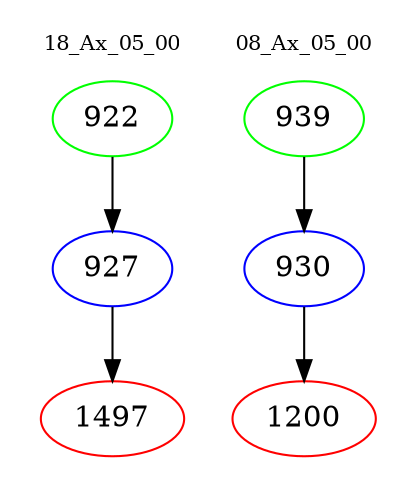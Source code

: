 digraph{
subgraph cluster_0 {
color = white
label = "18_Ax_05_00";
fontsize=10;
T0_922 [label="922", color="green"]
T0_922 -> T0_927 [color="black"]
T0_927 [label="927", color="blue"]
T0_927 -> T0_1497 [color="black"]
T0_1497 [label="1497", color="red"]
}
subgraph cluster_1 {
color = white
label = "08_Ax_05_00";
fontsize=10;
T1_939 [label="939", color="green"]
T1_939 -> T1_930 [color="black"]
T1_930 [label="930", color="blue"]
T1_930 -> T1_1200 [color="black"]
T1_1200 [label="1200", color="red"]
}
}
